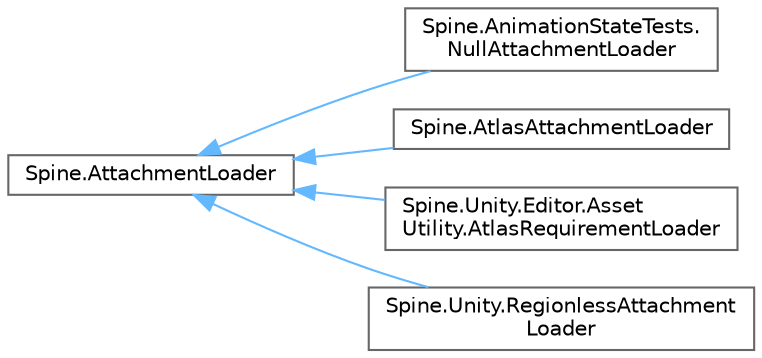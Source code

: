 digraph "类继承关系图"
{
 // LATEX_PDF_SIZE
  bgcolor="transparent";
  edge [fontname=Helvetica,fontsize=10,labelfontname=Helvetica,labelfontsize=10];
  node [fontname=Helvetica,fontsize=10,shape=box,height=0.2,width=0.4];
  rankdir="LR";
  Node0 [id="Node000000",label="Spine.AttachmentLoader",height=0.2,width=0.4,color="grey40", fillcolor="white", style="filled",URL="$interface_spine_1_1_attachment_loader.html",tooltip=" "];
  Node0 -> Node1 [id="edge6094_Node000000_Node000001",dir="back",color="steelblue1",style="solid",tooltip=" "];
  Node1 [id="Node000001",label="Spine.AnimationStateTests.\lNullAttachmentLoader",height=0.2,width=0.4,color="grey40", fillcolor="white", style="filled",URL="$class_spine_1_1_animation_state_tests_1_1_null_attachment_loader.html",tooltip=" "];
  Node0 -> Node2 [id="edge6095_Node000000_Node000002",dir="back",color="steelblue1",style="solid",tooltip=" "];
  Node2 [id="Node000002",label="Spine.AtlasAttachmentLoader",height=0.2,width=0.4,color="grey40", fillcolor="white", style="filled",URL="$class_spine_1_1_atlas_attachment_loader.html",tooltip="An AttachmentLoader that configures attachments using texture regions from an Atlas...."];
  Node0 -> Node3 [id="edge6096_Node000000_Node000003",dir="back",color="steelblue1",style="solid",tooltip=" "];
  Node3 [id="Node000003",label="Spine.Unity.Editor.Asset\lUtility.AtlasRequirementLoader",height=0.2,width=0.4,color="grey40", fillcolor="white", style="filled",URL="$class_spine_1_1_unity_1_1_editor_1_1_asset_utility_1_1_atlas_requirement_loader.html",tooltip=" "];
  Node0 -> Node4 [id="edge6097_Node000000_Node000004",dir="back",color="steelblue1",style="solid",tooltip=" "];
  Node4 [id="Node000004",label="Spine.Unity.RegionlessAttachment\lLoader",height=0.2,width=0.4,color="grey40", fillcolor="white", style="filled",URL="$class_spine_1_1_unity_1_1_regionless_attachment_loader.html",tooltip=" "];
}
